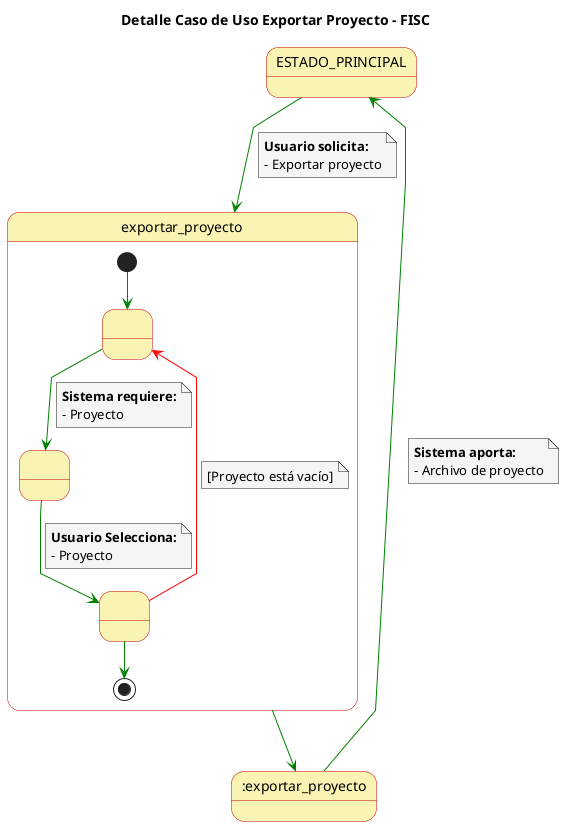 @startuml

skinparam state {
  BackgroundColor #faf4b4
  BorderColor #c90000
}

skinparam note {
  BackgroundColor #f5f5f5
}

skinparam linetype polyline

title Detalle Caso de Uso Exportar Proyecto - FISC


ESTADO_PRINCIPAL -[#green]-> exportar_proyecto 
note on link
  **Usuario solicita:**
  - Exportar proyecto
end note

state exportar_proyecto {
  state 1 as " "
  state 2 as " "
  state 3 as " "
  
  [*] -[#green]-> 1
  1 -[#green]-> 2
  note on link
      **Sistema requiere:**
      - Proyecto
  end note
  2 -[#green]-> 3
  note on link
    **Usuario Selecciona:**
    - Proyecto
  end note
  3 -[#red]-> 1
  note on link
    [Proyecto está vacío]
  end note
  3 -[#green]-> [*]
}

exportar_proyecto -[#green]-> :exportar_proyecto

:exportar_proyecto -[#green]-> ESTADO_PRINCIPAL
note on link
  **Sistema aporta:**
  - Archivo de proyecto
end note

@enduml